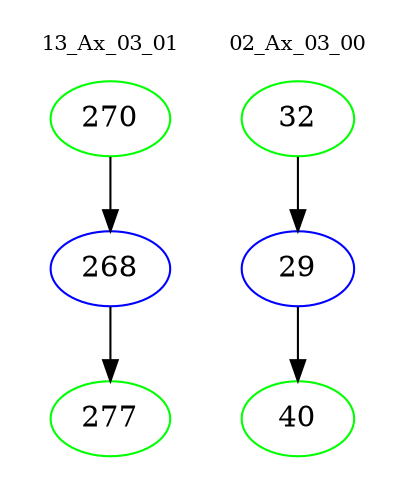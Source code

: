 digraph{
subgraph cluster_0 {
color = white
label = "13_Ax_03_01";
fontsize=10;
T0_270 [label="270", color="green"]
T0_270 -> T0_268 [color="black"]
T0_268 [label="268", color="blue"]
T0_268 -> T0_277 [color="black"]
T0_277 [label="277", color="green"]
}
subgraph cluster_1 {
color = white
label = "02_Ax_03_00";
fontsize=10;
T1_32 [label="32", color="green"]
T1_32 -> T1_29 [color="black"]
T1_29 [label="29", color="blue"]
T1_29 -> T1_40 [color="black"]
T1_40 [label="40", color="green"]
}
}
